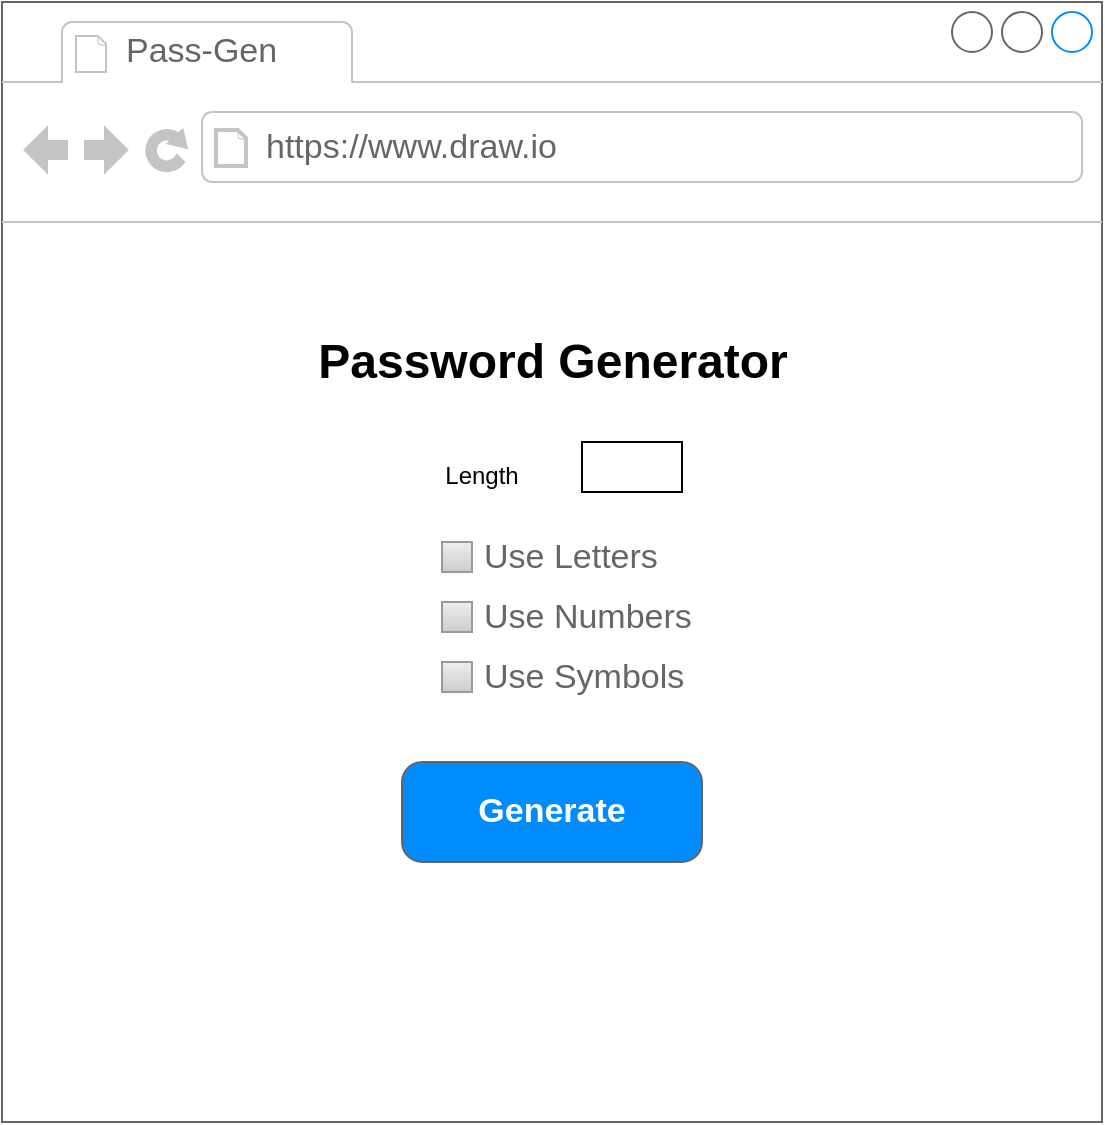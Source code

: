 <mxfile version="21.6.1" type="github" pages="2">
  <diagram name="Page-1" id="JHkbPfwTl-mQXffRI8U6">
    <mxGraphModel dx="1352" dy="897" grid="1" gridSize="10" guides="1" tooltips="1" connect="1" arrows="1" fold="1" page="1" pageScale="1" pageWidth="850" pageHeight="1100" math="0" shadow="0">
      <root>
        <mxCell id="0" />
        <mxCell id="1" parent="0" />
        <mxCell id="9W7WmNHOW8XKUqppt2up-1" value="" style="strokeWidth=1;shadow=0;dashed=0;align=center;html=1;shape=mxgraph.mockup.containers.browserWindow;rSize=0;strokeColor=#666666;strokeColor2=#008cff;strokeColor3=#c4c4c4;mainText=,;recursiveResize=0;" vertex="1" parent="1">
          <mxGeometry x="150" y="40" width="550" height="560" as="geometry" />
        </mxCell>
        <mxCell id="9W7WmNHOW8XKUqppt2up-2" value="&lt;div&gt;Pass-Gen&lt;/div&gt;" style="strokeWidth=1;shadow=0;dashed=0;align=center;html=1;shape=mxgraph.mockup.containers.anchor;fontSize=17;fontColor=#666666;align=left;whiteSpace=wrap;" vertex="1" parent="9W7WmNHOW8XKUqppt2up-1">
          <mxGeometry x="60" y="12" width="110" height="26" as="geometry" />
        </mxCell>
        <mxCell id="9W7WmNHOW8XKUqppt2up-3" value="https://www.draw.io" style="strokeWidth=1;shadow=0;dashed=0;align=center;html=1;shape=mxgraph.mockup.containers.anchor;rSize=0;fontSize=17;fontColor=#666666;align=left;" vertex="1" parent="9W7WmNHOW8XKUqppt2up-1">
          <mxGeometry x="130" y="60" width="250" height="26" as="geometry" />
        </mxCell>
        <mxCell id="9W7WmNHOW8XKUqppt2up-4" value="Password Generator" style="text;strokeColor=none;fillColor=none;html=1;fontSize=24;fontStyle=1;verticalAlign=middle;align=center;" vertex="1" parent="9W7WmNHOW8XKUqppt2up-1">
          <mxGeometry x="225" y="160" width="100" height="40" as="geometry" />
        </mxCell>
        <mxCell id="9W7WmNHOW8XKUqppt2up-13" value="Generate" style="strokeWidth=1;shadow=0;dashed=0;align=center;html=1;shape=mxgraph.mockup.buttons.button;strokeColor=#666666;fontColor=#ffffff;mainText=;buttonStyle=round;fontSize=17;fontStyle=1;fillColor=#008cff;whiteSpace=wrap;" vertex="1" parent="9W7WmNHOW8XKUqppt2up-1">
          <mxGeometry x="200" y="380" width="150" height="50" as="geometry" />
        </mxCell>
        <mxCell id="9W7WmNHOW8XKUqppt2up-14" value="" style="group" vertex="1" connectable="0" parent="9W7WmNHOW8XKUqppt2up-1">
          <mxGeometry x="200" y="220" width="140" height="125" as="geometry" />
        </mxCell>
        <mxCell id="9W7WmNHOW8XKUqppt2up-8" value="" style="group" vertex="1" connectable="0" parent="9W7WmNHOW8XKUqppt2up-14">
          <mxGeometry width="140" height="25" as="geometry" />
        </mxCell>
        <UserObject label="&lt;div style=&quot;font-size: 14px;&quot;&gt;&lt;font style=&quot;font-size: 12px;&quot;&gt;Length&lt;/font&gt;&lt;/div&gt;" placeholders="1" name="Variable" id="9W7WmNHOW8XKUqppt2up-5">
          <mxCell style="text;html=1;strokeColor=none;fillColor=none;align=center;verticalAlign=middle;whiteSpace=wrap;overflow=hidden;" vertex="1" parent="9W7WmNHOW8XKUqppt2up-8">
            <mxGeometry y="5" width="80" height="20" as="geometry" />
          </mxCell>
        </UserObject>
        <mxCell id="9W7WmNHOW8XKUqppt2up-7" value="" style="rounded=0;whiteSpace=wrap;html=1;" vertex="1" parent="9W7WmNHOW8XKUqppt2up-8">
          <mxGeometry x="90" width="50" height="25" as="geometry" />
        </mxCell>
        <mxCell id="9W7WmNHOW8XKUqppt2up-12" value="" style="group" vertex="1" connectable="0" parent="9W7WmNHOW8XKUqppt2up-14">
          <mxGeometry x="20" y="50" width="15" height="75" as="geometry" />
        </mxCell>
        <mxCell id="9W7WmNHOW8XKUqppt2up-9" value="Use Letters" style="strokeWidth=1;shadow=0;dashed=0;align=center;html=1;shape=mxgraph.mockup.forms.rrect;rSize=0;fillColor=#eeeeee;strokeColor=#999999;gradientColor=#cccccc;align=left;spacingLeft=4;fontSize=17;fontColor=#666666;labelPosition=right;" vertex="1" parent="9W7WmNHOW8XKUqppt2up-12">
          <mxGeometry width="15" height="15" as="geometry" />
        </mxCell>
        <mxCell id="9W7WmNHOW8XKUqppt2up-10" value="Use Numbers" style="strokeWidth=1;shadow=0;dashed=0;align=center;html=1;shape=mxgraph.mockup.forms.rrect;rSize=0;fillColor=#eeeeee;strokeColor=#999999;gradientColor=#cccccc;align=left;spacingLeft=4;fontSize=17;fontColor=#666666;labelPosition=right;" vertex="1" parent="9W7WmNHOW8XKUqppt2up-12">
          <mxGeometry y="30" width="15" height="15" as="geometry" />
        </mxCell>
        <mxCell id="9W7WmNHOW8XKUqppt2up-11" value="Use Symbols" style="strokeWidth=1;shadow=0;dashed=0;align=center;html=1;shape=mxgraph.mockup.forms.rrect;rSize=0;fillColor=#eeeeee;strokeColor=#999999;gradientColor=#cccccc;align=left;spacingLeft=4;fontSize=17;fontColor=#666666;labelPosition=right;" vertex="1" parent="9W7WmNHOW8XKUqppt2up-12">
          <mxGeometry y="60" width="15" height="15" as="geometry" />
        </mxCell>
      </root>
    </mxGraphModel>
  </diagram>
  <diagram id="prjk3VtR8hhmuHiLm686" name="Page-2">
    <mxGraphModel dx="1352" dy="897" grid="1" gridSize="10" guides="1" tooltips="1" connect="1" arrows="1" fold="1" page="1" pageScale="1" pageWidth="850" pageHeight="1100" math="0" shadow="0">
      <root>
        <mxCell id="0" />
        <mxCell id="1" parent="0" />
        <mxCell id="QjGj2hhw26TpVnLeUUZ4-1" value="" style="strokeWidth=1;shadow=0;dashed=0;align=center;html=1;shape=mxgraph.mockup.containers.browserWindow;rSize=0;strokeColor=#666666;strokeColor2=#008cff;strokeColor3=#c4c4c4;mainText=,;recursiveResize=0;" vertex="1" parent="1">
          <mxGeometry x="150" y="40" width="550" height="560" as="geometry" />
        </mxCell>
        <mxCell id="QjGj2hhw26TpVnLeUUZ4-2" value="&lt;div&gt;Pass-Gen&lt;/div&gt;" style="strokeWidth=1;shadow=0;dashed=0;align=center;html=1;shape=mxgraph.mockup.containers.anchor;fontSize=17;fontColor=#666666;align=left;whiteSpace=wrap;" vertex="1" parent="QjGj2hhw26TpVnLeUUZ4-1">
          <mxGeometry x="60" y="12" width="110" height="26" as="geometry" />
        </mxCell>
        <mxCell id="QjGj2hhw26TpVnLeUUZ4-3" value="https://www.draw.io" style="strokeWidth=1;shadow=0;dashed=0;align=center;html=1;shape=mxgraph.mockup.containers.anchor;rSize=0;fontSize=17;fontColor=#666666;align=left;" vertex="1" parent="QjGj2hhw26TpVnLeUUZ4-1">
          <mxGeometry x="130" y="60" width="250" height="26" as="geometry" />
        </mxCell>
        <mxCell id="QjGj2hhw26TpVnLeUUZ4-4" value="Password Generator" style="text;strokeColor=none;fillColor=none;html=1;fontSize=24;fontStyle=1;verticalAlign=middle;align=center;" vertex="1" parent="QjGj2hhw26TpVnLeUUZ4-1">
          <mxGeometry x="225" y="160" width="100" height="40" as="geometry" />
        </mxCell>
        <mxCell id="QjGj2hhw26TpVnLeUUZ4-5" value="Generate" style="strokeWidth=1;shadow=0;dashed=0;align=center;html=1;shape=mxgraph.mockup.buttons.button;strokeColor=#666666;fontColor=#ffffff;mainText=;buttonStyle=round;fontSize=17;fontStyle=1;fillColor=#99C1F1;whiteSpace=wrap;" vertex="1" parent="QjGj2hhw26TpVnLeUUZ4-1">
          <mxGeometry x="200" y="380" width="150" height="50" as="geometry" />
        </mxCell>
        <mxCell id="QjGj2hhw26TpVnLeUUZ4-7" value="" style="group" vertex="1" connectable="0" parent="QjGj2hhw26TpVnLeUUZ4-1">
          <mxGeometry x="200" y="220" width="140" height="25" as="geometry" />
        </mxCell>
        <UserObject label="&lt;div style=&quot;font-size: 14px;&quot;&gt;&lt;font style=&quot;font-size: 12px;&quot;&gt;Length&lt;/font&gt;&lt;/div&gt;" placeholders="1" name="Variable" id="QjGj2hhw26TpVnLeUUZ4-8">
          <mxCell style="text;html=1;strokeColor=none;fillColor=none;align=center;verticalAlign=middle;whiteSpace=wrap;overflow=hidden;" vertex="1" parent="QjGj2hhw26TpVnLeUUZ4-7">
            <mxGeometry y="5" width="80" height="20" as="geometry" />
          </mxCell>
        </UserObject>
        <mxCell id="QjGj2hhw26TpVnLeUUZ4-9" value="10" style="rounded=0;whiteSpace=wrap;html=1;" vertex="1" parent="QjGj2hhw26TpVnLeUUZ4-7">
          <mxGeometry x="90" width="50" height="25" as="geometry" />
        </mxCell>
        <mxCell id="EpMFfx-D9whtvyvspeg--11" value="&lt;div&gt;Use Letters&lt;/div&gt;" style="strokeWidth=1;shadow=0;dashed=0;align=center;html=1;shape=mxgraph.mockup.forms.checkbox;rSize=0;resizable=0;fillColor=#aaaaaa;strokeColor=#444444;gradientColor=#666666;align=left;spacingLeft=4;fontSize=17;fontColor=#008cff;labelPosition=right;" vertex="1" parent="QjGj2hhw26TpVnLeUUZ4-1">
          <mxGeometry x="220" y="270" width="15" height="15" as="geometry" />
        </mxCell>
        <mxCell id="EpMFfx-D9whtvyvspeg--13" value="Use Numbers" style="strokeWidth=1;shadow=0;dashed=0;align=center;html=1;shape=mxgraph.mockup.forms.checkbox;rSize=0;resizable=0;fillColor=#aaaaaa;strokeColor=#444444;gradientColor=#666666;align=left;spacingLeft=4;fontSize=17;fontColor=#008cff;labelPosition=right;" vertex="1" parent="QjGj2hhw26TpVnLeUUZ4-1">
          <mxGeometry x="220" y="300" width="15" height="15" as="geometry" />
        </mxCell>
        <mxCell id="EpMFfx-D9whtvyvspeg--14" value="Use Symbols" style="strokeWidth=1;shadow=0;dashed=0;align=center;html=1;shape=mxgraph.mockup.forms.checkbox;rSize=0;resizable=0;fillColor=#aaaaaa;strokeColor=#444444;gradientColor=#666666;align=left;spacingLeft=4;fontSize=17;fontColor=#008cff;labelPosition=right;" vertex="1" parent="QjGj2hhw26TpVnLeUUZ4-1">
          <mxGeometry x="220" y="330" width="15" height="15" as="geometry" />
        </mxCell>
        <mxCell id="fdNqo9csHJt4OT71230H-2" value="&lt;font style=&quot;font-size: 15px;&quot;&gt;a7l$i@$G!3&lt;/font&gt;" style="text;html=1;strokeColor=none;fillColor=none;align=center;verticalAlign=middle;whiteSpace=wrap;rounded=0;" vertex="1" parent="QjGj2hhw26TpVnLeUUZ4-1">
          <mxGeometry x="235" y="470" width="80" height="30" as="geometry" />
        </mxCell>
      </root>
    </mxGraphModel>
  </diagram>
</mxfile>
